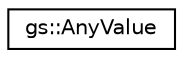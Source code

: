 digraph "Graphical Class Hierarchy"
{
 // LATEX_PDF_SIZE
  edge [fontname="Helvetica",fontsize="10",labelfontname="Helvetica",labelfontsize="10"];
  node [fontname="Helvetica",fontsize="10",shape=record];
  rankdir="LR";
  Node0 [label="gs::AnyValue",height=0.2,width=0.4,color="black", fillcolor="white", style="filled",URL="$uniongs_1_1AnyValue.html",tooltip=" "];
}
